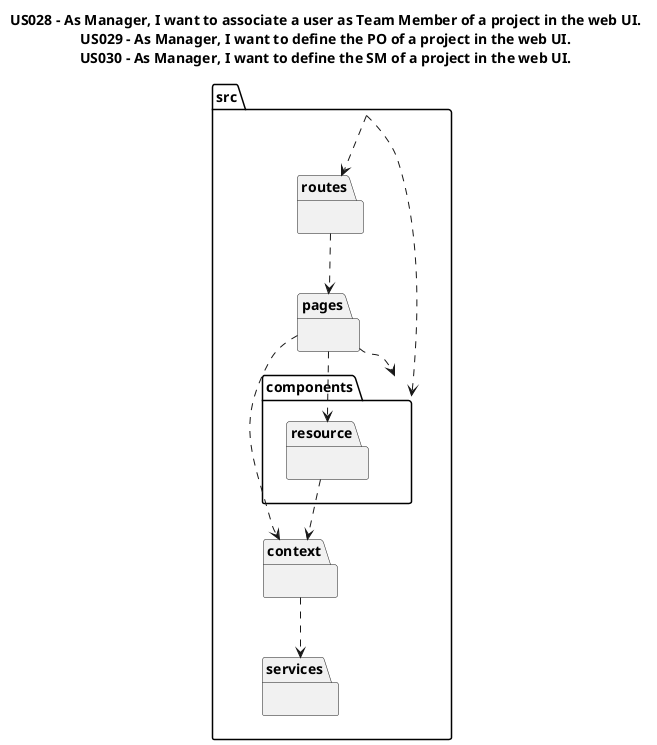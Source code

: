@startuml

title US028 - As Manager, I want to associate a user as Team Member of a project in the web UI.\nUS029 - As Manager, I want to define the PO of a project in the web UI.\nUS030 - As Manager, I want to define the SM of a project in the web UI.

package "src" {
    package "routes" {
    }

    package "pages" {
    }

    package "components" {

        package "resource" {
        }

    }

    package "context" {
    }
    package "services" {
        }
}

src ..> components
src ..> routes
routes ..> pages
pages ..> components
pages ..> resource
resource ..> context
pages ..> context
context ..> services


@enduml
